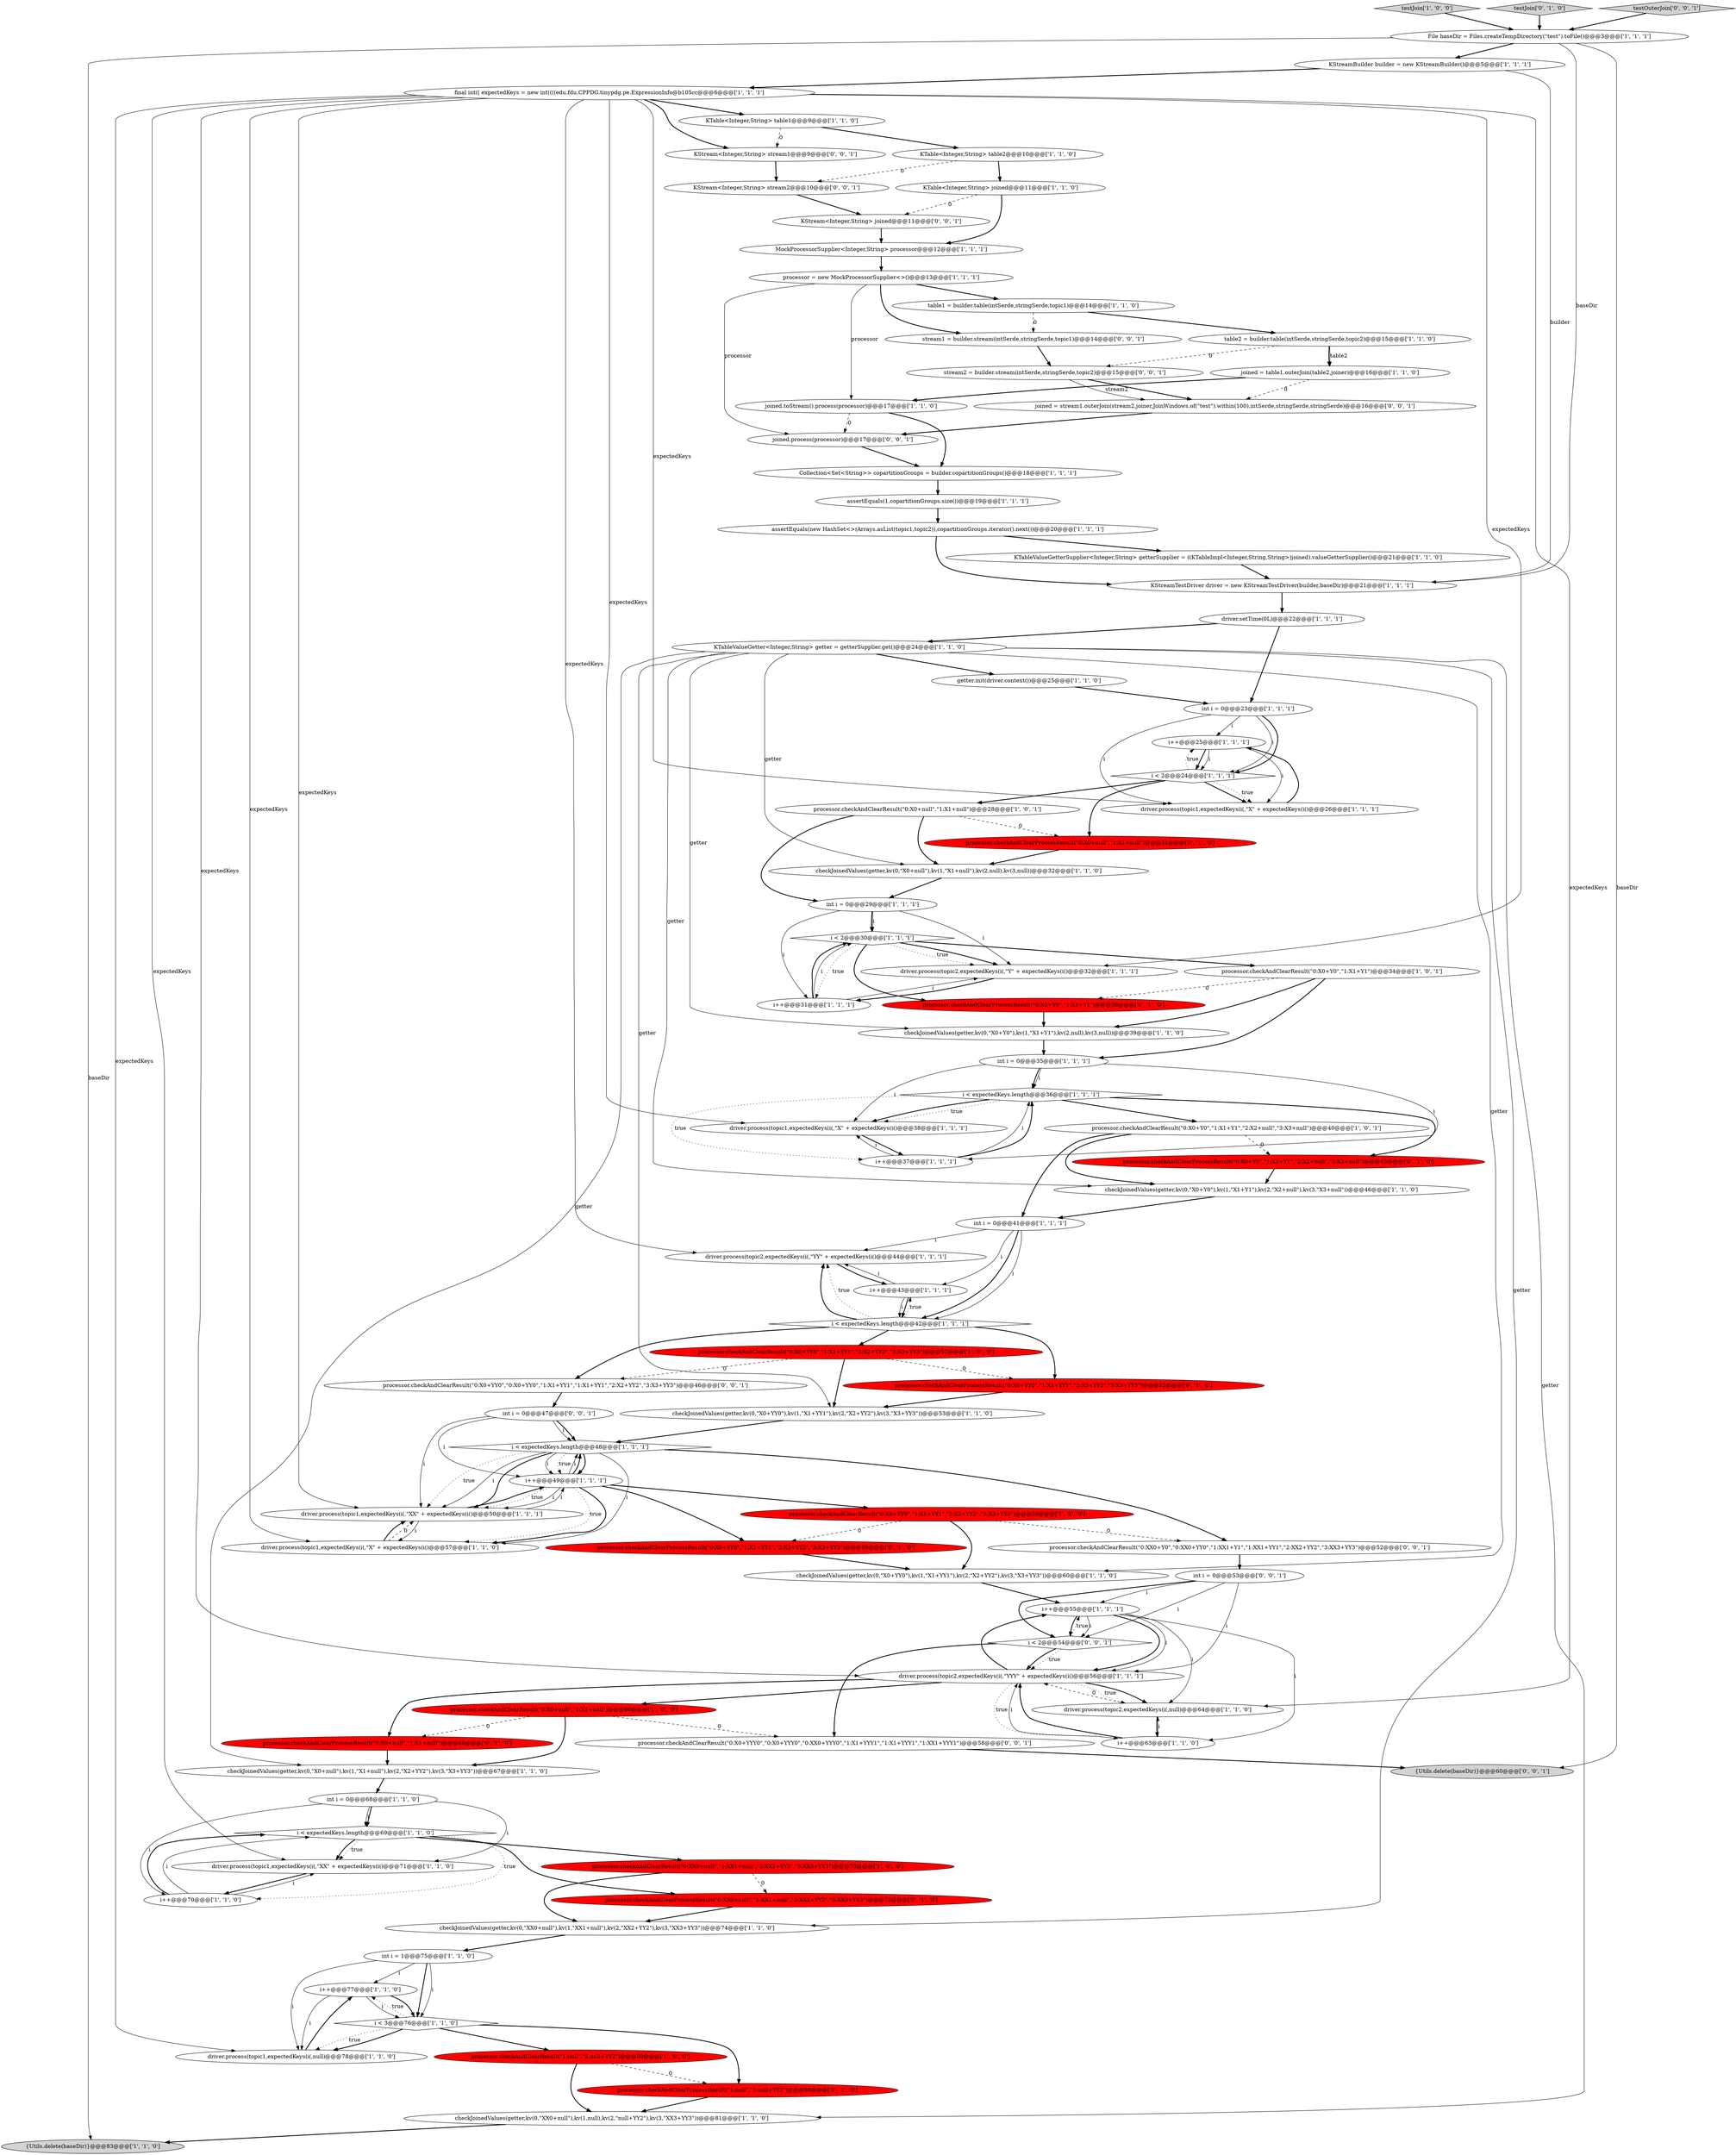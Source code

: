 digraph {
7 [style = filled, label = "testJoin['1', '0', '0']", fillcolor = lightgray, shape = diamond image = "AAA0AAABBB1BBB"];
40 [style = filled, label = "processor.checkAndClearResult(\"0:X0+Y0\",\"1:X1+Y1\",\"2:X2+null\",\"3:X3+null\")@@@40@@@['1', '0', '1']", fillcolor = white, shape = ellipse image = "AAA0AAABBB1BBB"];
9 [style = filled, label = "{Utils.delete(baseDir)}@@@83@@@['1', '1', '0']", fillcolor = lightgray, shape = ellipse image = "AAA0AAABBB1BBB"];
26 [style = filled, label = "final int(( expectedKeys = new int((((edu.fdu.CPPDG.tinypdg.pe.ExpressionInfo@b105cc@@@6@@@['1', '1', '1']", fillcolor = white, shape = ellipse image = "AAA0AAABBB1BBB"];
32 [style = filled, label = "int i = 0@@@23@@@['1', '1', '1']", fillcolor = white, shape = ellipse image = "AAA0AAABBB1BBB"];
18 [style = filled, label = "KTable<Integer,String> joined@@@11@@@['1', '1', '0']", fillcolor = white, shape = ellipse image = "AAA0AAABBB1BBB"];
29 [style = filled, label = "processor.checkAndClearResult(\"1:null\",\"2:null+YY2\")@@@80@@@['1', '0', '0']", fillcolor = red, shape = ellipse image = "AAA1AAABBB1BBB"];
45 [style = filled, label = "driver.process(topic2,expectedKeys(i(,\"YY\" + expectedKeys(i()@@@44@@@['1', '1', '1']", fillcolor = white, shape = ellipse image = "AAA0AAABBB1BBB"];
10 [style = filled, label = "joined = table1.outerJoin(table2,joiner)@@@16@@@['1', '1', '0']", fillcolor = white, shape = ellipse image = "AAA0AAABBB1BBB"];
83 [style = filled, label = "KStream<Integer,String> stream2@@@10@@@['0', '0', '1']", fillcolor = white, shape = ellipse image = "AAA0AAABBB3BBB"];
47 [style = filled, label = "MockProcessorSupplier<Integer,String> processor@@@12@@@['1', '1', '1']", fillcolor = white, shape = ellipse image = "AAA0AAABBB1BBB"];
12 [style = filled, label = "File baseDir = Files.createTempDirectory(\"test\").toFile()@@@3@@@['1', '1', '1']", fillcolor = white, shape = ellipse image = "AAA0AAABBB1BBB"];
27 [style = filled, label = "table2 = builder.table(intSerde,stringSerde,topic2)@@@15@@@['1', '1', '0']", fillcolor = white, shape = ellipse image = "AAA0AAABBB1BBB"];
56 [style = filled, label = "i++@@@77@@@['1', '1', '0']", fillcolor = white, shape = ellipse image = "AAA0AAABBB1BBB"];
34 [style = filled, label = "processor.checkAndClearResult(\"0:X0+null\",\"1:X1+null\")@@@66@@@['1', '0', '0']", fillcolor = red, shape = ellipse image = "AAA1AAABBB1BBB"];
74 [style = filled, label = "processor.checkAndClearProcessResult(\"0:XX0+null\",\"1:XX1+null\",\"2:XX2+YY2\",\"3:XX3+YY3\")@@@73@@@['0', '1', '0']", fillcolor = red, shape = ellipse image = "AAA1AAABBB2BBB"];
49 [style = filled, label = "i < expectedKeys.length@@@42@@@['1', '1', '1']", fillcolor = white, shape = diamond image = "AAA0AAABBB1BBB"];
57 [style = filled, label = "KTableValueGetter<Integer,String> getter = getterSupplier.get()@@@24@@@['1', '1', '0']", fillcolor = white, shape = ellipse image = "AAA0AAABBB1BBB"];
81 [style = filled, label = "i < 2@@@54@@@['0', '0', '1']", fillcolor = white, shape = diamond image = "AAA0AAABBB3BBB"];
22 [style = filled, label = "processor.checkAndClearResult(\"0:X0+Y0\",\"1:X1+Y1\")@@@34@@@['1', '0', '1']", fillcolor = white, shape = ellipse image = "AAA0AAABBB1BBB"];
67 [style = filled, label = "i++@@@25@@@['1', '1', '1']", fillcolor = white, shape = ellipse image = "AAA0AAABBB1BBB"];
35 [style = filled, label = "KTableValueGetterSupplier<Integer,String> getterSupplier = ((KTableImpl<Integer,String,String>)joined).valueGetterSupplier()@@@21@@@['1', '1', '0']", fillcolor = white, shape = ellipse image = "AAA0AAABBB1BBB"];
5 [style = filled, label = "joined.toStream().process(processor)@@@17@@@['1', '1', '0']", fillcolor = white, shape = ellipse image = "AAA0AAABBB1BBB"];
42 [style = filled, label = "processor.checkAndClearResult(\"0:X0+YY0\",\"1:X1+YY1\",\"2:X2+YY2\",\"3:X3+YY3\")@@@59@@@['1', '0', '0']", fillcolor = red, shape = ellipse image = "AAA1AAABBB1BBB"];
62 [style = filled, label = "Collection<Set<String>> copartitionGroups = builder.copartitionGroups()@@@18@@@['1', '1', '1']", fillcolor = white, shape = ellipse image = "AAA0AAABBB1BBB"];
11 [style = filled, label = "i < expectedKeys.length@@@36@@@['1', '1', '1']", fillcolor = white, shape = diamond image = "AAA0AAABBB1BBB"];
3 [style = filled, label = "driver.process(topic2,expectedKeys(i(,null)@@@64@@@['1', '1', '0']", fillcolor = white, shape = ellipse image = "AAA0AAABBB1BBB"];
73 [style = filled, label = "processor.checkAndClearProcessResult(\"0:X0+YY0\",\"1:X1+YY1\",\"2:X2+YY2\",\"3:X3+YY3\")@@@52@@@['0', '1', '0']", fillcolor = red, shape = ellipse image = "AAA1AAABBB2BBB"];
63 [style = filled, label = "KTable<Integer,String> table2@@@10@@@['1', '1', '0']", fillcolor = white, shape = ellipse image = "AAA0AAABBB1BBB"];
21 [style = filled, label = "i < expectedKeys.length@@@69@@@['1', '1', '0']", fillcolor = white, shape = diamond image = "AAA0AAABBB1BBB"];
80 [style = filled, label = "stream2 = builder.stream(intSerde,stringSerde,topic2)@@@15@@@['0', '0', '1']", fillcolor = white, shape = ellipse image = "AAA0AAABBB3BBB"];
61 [style = filled, label = "processor.checkAndClearResult(\"0:XX0+null\",\"1:XX1+null\",\"2:XX2+YY2\",\"3:XX3+YY3\")@@@73@@@['1', '0', '0']", fillcolor = red, shape = ellipse image = "AAA1AAABBB1BBB"];
76 [style = filled, label = "processor.checkAndClearProcessResult(\"1:null\",\"2:null+YY2\")@@@80@@@['0', '1', '0']", fillcolor = red, shape = ellipse image = "AAA1AAABBB2BBB"];
46 [style = filled, label = "i++@@@49@@@['1', '1', '1']", fillcolor = white, shape = ellipse image = "AAA0AAABBB1BBB"];
65 [style = filled, label = "int i = 0@@@29@@@['1', '1', '1']", fillcolor = white, shape = ellipse image = "AAA0AAABBB1BBB"];
44 [style = filled, label = "int i = 0@@@68@@@['1', '1', '0']", fillcolor = white, shape = ellipse image = "AAA0AAABBB1BBB"];
52 [style = filled, label = "assertEquals(1,copartitionGroups.size())@@@19@@@['1', '1', '1']", fillcolor = white, shape = ellipse image = "AAA0AAABBB1BBB"];
66 [style = filled, label = "processor = new MockProcessorSupplier<>()@@@13@@@['1', '1', '1']", fillcolor = white, shape = ellipse image = "AAA0AAABBB1BBB"];
53 [style = filled, label = "checkJoinedValues(getter,kv(0,\"X0+Y0\"),kv(1,\"X1+Y1\"),kv(2,null),kv(3,null))@@@39@@@['1', '1', '0']", fillcolor = white, shape = ellipse image = "AAA0AAABBB1BBB"];
58 [style = filled, label = "getter.init(driver.context())@@@25@@@['1', '1', '0']", fillcolor = white, shape = ellipse image = "AAA0AAABBB1BBB"];
20 [style = filled, label = "int i = 0@@@41@@@['1', '1', '1']", fillcolor = white, shape = ellipse image = "AAA0AAABBB1BBB"];
36 [style = filled, label = "checkJoinedValues(getter,kv(0,\"XX0+null\"),kv(1,\"XX1+null\"),kv(2,\"XX2+YY2\"),kv(3,\"XX3+YY3\"))@@@74@@@['1', '1', '0']", fillcolor = white, shape = ellipse image = "AAA0AAABBB1BBB"];
86 [style = filled, label = "KStream<Integer,String> stream1@@@9@@@['0', '0', '1']", fillcolor = white, shape = ellipse image = "AAA0AAABBB3BBB"];
68 [style = filled, label = "driver.process(topic1,expectedKeys(i(,\"X\" + expectedKeys(i()@@@26@@@['1', '1', '1']", fillcolor = white, shape = ellipse image = "AAA0AAABBB1BBB"];
1 [style = filled, label = "driver.process(topic1,expectedKeys(i(,\"X\" + expectedKeys(i()@@@38@@@['1', '1', '1']", fillcolor = white, shape = ellipse image = "AAA0AAABBB1BBB"];
78 [style = filled, label = "processor.checkAndClearProcessResult(\"0:X0+null\",\"1:X1+null\")@@@66@@@['0', '1', '0']", fillcolor = red, shape = ellipse image = "AAA1AAABBB2BBB"];
15 [style = filled, label = "driver.setTime(0L)@@@22@@@['1', '1', '1']", fillcolor = white, shape = ellipse image = "AAA0AAABBB1BBB"];
43 [style = filled, label = "i < 2@@@30@@@['1', '1', '1']", fillcolor = white, shape = diamond image = "AAA0AAABBB1BBB"];
25 [style = filled, label = "driver.process(topic1,expectedKeys(i(,\"XX\" + expectedKeys(i()@@@50@@@['1', '1', '1']", fillcolor = white, shape = ellipse image = "AAA0AAABBB1BBB"];
75 [style = filled, label = "testJoin['0', '1', '0']", fillcolor = lightgray, shape = diamond image = "AAA0AAABBB2BBB"];
82 [style = filled, label = "int i = 0@@@47@@@['0', '0', '1']", fillcolor = white, shape = ellipse image = "AAA0AAABBB3BBB"];
85 [style = filled, label = "joined = stream1.outerJoin(stream2,joiner,JoinWindows.of(\"test\").within(100),intSerde,stringSerde,stringSerde)@@@16@@@['0', '0', '1']", fillcolor = white, shape = ellipse image = "AAA0AAABBB3BBB"];
39 [style = filled, label = "int i = 0@@@35@@@['1', '1', '1']", fillcolor = white, shape = ellipse image = "AAA0AAABBB1BBB"];
30 [style = filled, label = "driver.process(topic2,expectedKeys(i(,\"Y\" + expectedKeys(i()@@@32@@@['1', '1', '1']", fillcolor = white, shape = ellipse image = "AAA0AAABBB1BBB"];
54 [style = filled, label = "checkJoinedValues(getter,kv(0,\"XX0+null\"),kv(1,null),kv(2,\"null+YY2\"),kv(3,\"XX3+YY3\"))@@@81@@@['1', '1', '0']", fillcolor = white, shape = ellipse image = "AAA0AAABBB1BBB"];
50 [style = filled, label = "processor.checkAndClearResult(\"0:X0+null\",\"1:X1+null\")@@@28@@@['1', '0', '1']", fillcolor = white, shape = ellipse image = "AAA0AAABBB1BBB"];
89 [style = filled, label = "processor.checkAndClearResult(\"0:X0+YY0\",\"0:X0+YY0\",\"1:X1+YY1\",\"1:X1+YY1\",\"2:X2+YY2\",\"3:X3+YY3\")@@@46@@@['0', '0', '1']", fillcolor = white, shape = ellipse image = "AAA0AAABBB3BBB"];
37 [style = filled, label = "int i = 1@@@75@@@['1', '1', '0']", fillcolor = white, shape = ellipse image = "AAA0AAABBB1BBB"];
23 [style = filled, label = "i++@@@55@@@['1', '1', '1']", fillcolor = white, shape = ellipse image = "AAA0AAABBB1BBB"];
93 [style = filled, label = "KStream<Integer,String> joined@@@11@@@['0', '0', '1']", fillcolor = white, shape = ellipse image = "AAA0AAABBB3BBB"];
92 [style = filled, label = "processor.checkAndClearResult(\"0:X0+YYY0\",\"0:X0+YYY0\",\"0:XX0+YYY0\",\"1:X1+YYY1\",\"1:X1+YYY1\",\"1:XX1+YYY1\")@@@58@@@['0', '0', '1']", fillcolor = white, shape = ellipse image = "AAA0AAABBB3BBB"];
90 [style = filled, label = "joined.process(processor)@@@17@@@['0', '0', '1']", fillcolor = white, shape = ellipse image = "AAA0AAABBB3BBB"];
16 [style = filled, label = "driver.process(topic2,expectedKeys(i(,\"YYY\" + expectedKeys(i()@@@56@@@['1', '1', '1']", fillcolor = white, shape = ellipse image = "AAA0AAABBB1BBB"];
6 [style = filled, label = "checkJoinedValues(getter,kv(0,\"X0+null\"),kv(1,\"X1+null\"),kv(2,\"X2+YY2\"),kv(3,\"X3+YY3\"))@@@67@@@['1', '1', '0']", fillcolor = white, shape = ellipse image = "AAA0AAABBB1BBB"];
64 [style = filled, label = "KTable<Integer,String> table1@@@9@@@['1', '1', '0']", fillcolor = white, shape = ellipse image = "AAA0AAABBB1BBB"];
79 [style = filled, label = "int i = 0@@@53@@@['0', '0', '1']", fillcolor = white, shape = ellipse image = "AAA0AAABBB3BBB"];
87 [style = filled, label = "stream1 = builder.stream(intSerde,stringSerde,topic1)@@@14@@@['0', '0', '1']", fillcolor = white, shape = ellipse image = "AAA0AAABBB3BBB"];
71 [style = filled, label = "processor.checkAndClearProcessResult(\"0:X0+Y0\",\"1:X1+Y1\",\"2:X2+null\",\"3:X3+null\")@@@45@@@['0', '1', '0']", fillcolor = red, shape = ellipse image = "AAA1AAABBB2BBB"];
33 [style = filled, label = "driver.process(topic1,expectedKeys(i(,\"X\" + expectedKeys(i()@@@57@@@['1', '1', '0']", fillcolor = white, shape = ellipse image = "AAA0AAABBB1BBB"];
72 [style = filled, label = "processor.checkAndClearProcessResult(\"0:X0+Y0\",\"1:X1+Y1\")@@@38@@@['0', '1', '0']", fillcolor = red, shape = ellipse image = "AAA1AAABBB2BBB"];
8 [style = filled, label = "assertEquals(new HashSet<>(Arrays.asList(topic1,topic2)),copartitionGroups.iterator().next())@@@20@@@['1', '1', '1']", fillcolor = white, shape = ellipse image = "AAA0AAABBB1BBB"];
59 [style = filled, label = "i++@@@43@@@['1', '1', '1']", fillcolor = white, shape = ellipse image = "AAA0AAABBB1BBB"];
70 [style = filled, label = "processor.checkAndClearProcessResult(\"0:X0+YY0\",\"1:X1+YY1\",\"2:X2+YY2\",\"3:X3+YY3\")@@@59@@@['0', '1', '0']", fillcolor = red, shape = ellipse image = "AAA1AAABBB2BBB"];
60 [style = filled, label = "driver.process(topic1,expectedKeys(i(,\"XX\" + expectedKeys(i()@@@71@@@['1', '1', '0']", fillcolor = white, shape = ellipse image = "AAA0AAABBB1BBB"];
91 [style = filled, label = "testOuterJoin['0', '0', '1']", fillcolor = lightgray, shape = diamond image = "AAA0AAABBB3BBB"];
77 [style = filled, label = "processor.checkAndClearProcessResult(\"0:X0+null\",\"1:X1+null\")@@@31@@@['0', '1', '0']", fillcolor = red, shape = ellipse image = "AAA1AAABBB2BBB"];
14 [style = filled, label = "i++@@@31@@@['1', '1', '1']", fillcolor = white, shape = ellipse image = "AAA0AAABBB1BBB"];
41 [style = filled, label = "KStreamTestDriver driver = new KStreamTestDriver(builder,baseDir)@@@21@@@['1', '1', '1']", fillcolor = white, shape = ellipse image = "AAA0AAABBB1BBB"];
24 [style = filled, label = "checkJoinedValues(getter,kv(0,\"X0+YY0\"),kv(1,\"X1+YY1\"),kv(2,\"X2+YY2\"),kv(3,\"X3+YY3\"))@@@60@@@['1', '1', '0']", fillcolor = white, shape = ellipse image = "AAA0AAABBB1BBB"];
31 [style = filled, label = "processor.checkAndClearResult(\"0:X0+YY0\",\"1:X1+YY1\",\"2:X2+YY2\",\"3:X3+YY3\")@@@52@@@['1', '0', '0']", fillcolor = red, shape = ellipse image = "AAA1AAABBB1BBB"];
38 [style = filled, label = "i < 2@@@24@@@['1', '1', '1']", fillcolor = white, shape = diamond image = "AAA0AAABBB1BBB"];
19 [style = filled, label = "i < expectedKeys.length@@@48@@@['1', '1', '1']", fillcolor = white, shape = diamond image = "AAA0AAABBB1BBB"];
55 [style = filled, label = "i++@@@63@@@['1', '1', '0']", fillcolor = white, shape = ellipse image = "AAA0AAABBB1BBB"];
84 [style = filled, label = "processor.checkAndClearResult(\"0:XX0+Y0\",\"0:XX0+YY0\",\"1:XX1+Y1\",\"1:XX1+YY1\",\"2:XX2+YY2\",\"3:XX3+YY3\")@@@52@@@['0', '0', '1']", fillcolor = white, shape = ellipse image = "AAA0AAABBB3BBB"];
88 [style = filled, label = "{Utils.delete(baseDir)}@@@60@@@['0', '0', '1']", fillcolor = lightgray, shape = ellipse image = "AAA0AAABBB3BBB"];
28 [style = filled, label = "i++@@@37@@@['1', '1', '1']", fillcolor = white, shape = ellipse image = "AAA0AAABBB1BBB"];
69 [style = filled, label = "i++@@@70@@@['1', '1', '0']", fillcolor = white, shape = ellipse image = "AAA0AAABBB1BBB"];
2 [style = filled, label = "checkJoinedValues(getter,kv(0,\"X0+YY0\"),kv(1,\"X1+YY1\"),kv(2,\"X2+YY2\"),kv(3,\"X3+YY3\"))@@@53@@@['1', '1', '0']", fillcolor = white, shape = ellipse image = "AAA0AAABBB1BBB"];
48 [style = filled, label = "checkJoinedValues(getter,kv(0,\"X0+Y0\"),kv(1,\"X1+Y1\"),kv(2,\"X2+null\"),kv(3,\"X3+null\"))@@@46@@@['1', '1', '0']", fillcolor = white, shape = ellipse image = "AAA0AAABBB1BBB"];
51 [style = filled, label = "KStreamBuilder builder = new KStreamBuilder()@@@5@@@['1', '1', '1']", fillcolor = white, shape = ellipse image = "AAA0AAABBB1BBB"];
4 [style = filled, label = "checkJoinedValues(getter,kv(0,\"X0+null\"),kv(1,\"X1+null\"),kv(2,null),kv(3,null))@@@32@@@['1', '1', '0']", fillcolor = white, shape = ellipse image = "AAA0AAABBB1BBB"];
13 [style = filled, label = "table1 = builder.table(intSerde,stringSerde,topic1)@@@14@@@['1', '1', '0']", fillcolor = white, shape = ellipse image = "AAA0AAABBB1BBB"];
0 [style = filled, label = "i < 3@@@76@@@['1', '1', '0']", fillcolor = white, shape = diamond image = "AAA0AAABBB1BBB"];
17 [style = filled, label = "driver.process(topic1,expectedKeys(i(,null)@@@78@@@['1', '1', '0']", fillcolor = white, shape = ellipse image = "AAA0AAABBB1BBB"];
23->55 [style = solid, label="i"];
55->3 [style = solid, label="i"];
37->0 [style = bold, label=""];
52->8 [style = bold, label=""];
59->49 [style = bold, label=""];
69->21 [style = bold, label=""];
41->15 [style = bold, label=""];
21->74 [style = bold, label=""];
84->79 [style = bold, label=""];
35->41 [style = bold, label=""];
51->41 [style = solid, label="builder"];
58->32 [style = bold, label=""];
56->17 [style = solid, label="i"];
39->28 [style = solid, label="i"];
11->1 [style = dotted, label="true"];
31->73 [style = dashed, label="0"];
57->58 [style = bold, label=""];
71->48 [style = bold, label=""];
40->20 [style = bold, label=""];
26->60 [style = solid, label="expectedKeys"];
15->57 [style = bold, label=""];
55->16 [style = solid, label="i"];
53->39 [style = bold, label=""];
65->30 [style = solid, label="i"];
50->65 [style = bold, label=""];
38->50 [style = bold, label=""];
81->92 [style = bold, label=""];
72->53 [style = bold, label=""];
66->5 [style = solid, label="processor"];
1->28 [style = bold, label=""];
91->12 [style = bold, label=""];
26->45 [style = solid, label="expectedKeys"];
14->30 [style = solid, label="i"];
33->25 [style = bold, label=""];
83->93 [style = bold, label=""];
59->45 [style = solid, label="i"];
63->83 [style = dashed, label="0"];
27->10 [style = solid, label="table2"];
43->14 [style = dotted, label="true"];
51->26 [style = bold, label=""];
12->88 [style = solid, label="baseDir"];
11->71 [style = bold, label=""];
11->28 [style = dotted, label="true"];
30->14 [style = bold, label=""];
31->89 [style = dashed, label="0"];
14->43 [style = solid, label="i"];
26->68 [style = solid, label="expectedKeys"];
21->61 [style = bold, label=""];
44->60 [style = solid, label="i"];
21->60 [style = dotted, label="true"];
26->86 [style = bold, label=""];
12->9 [style = solid, label="baseDir"];
40->71 [style = dashed, label="0"];
26->64 [style = bold, label=""];
67->38 [style = bold, label=""];
39->1 [style = solid, label="i"];
16->3 [style = bold, label=""];
46->42 [style = bold, label=""];
34->92 [style = dashed, label="0"];
79->23 [style = solid, label="i"];
44->21 [style = bold, label=""];
66->13 [style = bold, label=""];
57->4 [style = solid, label="getter"];
0->56 [style = dotted, label="true"];
22->72 [style = dashed, label="0"];
10->85 [style = dashed, label="0"];
63->18 [style = bold, label=""];
0->17 [style = bold, label=""];
46->19 [style = solid, label="i"];
73->2 [style = bold, label=""];
85->90 [style = bold, label=""];
45->59 [style = bold, label=""];
80->85 [style = bold, label=""];
16->34 [style = bold, label=""];
50->77 [style = dashed, label="0"];
5->90 [style = dashed, label="0"];
31->2 [style = bold, label=""];
0->29 [style = bold, label=""];
57->2 [style = solid, label="getter"];
32->68 [style = solid, label="i"];
4->65 [style = bold, label=""];
79->81 [style = bold, label=""];
46->33 [style = dotted, label="true"];
16->78 [style = bold, label=""];
26->17 [style = solid, label="expectedKeys"];
18->93 [style = dashed, label="0"];
14->43 [style = bold, label=""];
38->68 [style = bold, label=""];
19->25 [style = bold, label=""];
49->73 [style = bold, label=""];
12->51 [style = bold, label=""];
5->62 [style = bold, label=""];
76->54 [style = bold, label=""];
28->11 [style = solid, label="i"];
67->38 [style = solid, label="i"];
43->30 [style = dotted, label="true"];
21->69 [style = dotted, label="true"];
19->25 [style = solid, label="i"];
44->69 [style = solid, label="i"];
79->16 [style = solid, label="i"];
61->74 [style = dashed, label="0"];
26->33 [style = solid, label="expectedKeys"];
49->31 [style = bold, label=""];
43->22 [style = bold, label=""];
46->33 [style = bold, label=""];
49->59 [style = dotted, label="true"];
33->25 [style = dashed, label="0"];
21->60 [style = bold, label=""];
46->19 [style = bold, label=""];
28->1 [style = solid, label="i"];
19->46 [style = bold, label=""];
36->37 [style = bold, label=""];
19->46 [style = solid, label="i"];
37->17 [style = solid, label="i"];
70->24 [style = bold, label=""];
81->23 [style = dotted, label="true"];
90->62 [style = bold, label=""];
82->19 [style = bold, label=""];
19->33 [style = solid, label="i"];
25->46 [style = solid, label="i"];
46->25 [style = dotted, label="true"];
81->16 [style = dotted, label="true"];
49->45 [style = bold, label=""];
8->41 [style = bold, label=""];
69->21 [style = solid, label="i"];
18->47 [style = bold, label=""];
59->49 [style = solid, label="i"];
16->55 [style = dotted, label="true"];
27->80 [style = dashed, label="0"];
3->16 [style = dashed, label="0"];
50->4 [style = bold, label=""];
57->36 [style = solid, label="getter"];
16->23 [style = bold, label=""];
23->81 [style = solid, label="i"];
78->6 [style = bold, label=""];
42->24 [style = bold, label=""];
43->72 [style = bold, label=""];
20->59 [style = solid, label="i"];
3->55 [style = bold, label=""];
6->44 [style = bold, label=""];
29->54 [style = bold, label=""];
8->35 [style = bold, label=""];
86->83 [style = bold, label=""];
66->87 [style = bold, label=""];
61->36 [style = bold, label=""];
12->41 [style = solid, label="baseDir"];
49->45 [style = dotted, label="true"];
46->70 [style = bold, label=""];
77->4 [style = bold, label=""];
42->84 [style = dashed, label="0"];
46->25 [style = solid, label="i"];
57->24 [style = solid, label="getter"];
13->27 [style = bold, label=""];
93->47 [style = bold, label=""];
10->5 [style = bold, label=""];
39->11 [style = solid, label="i"];
27->10 [style = bold, label=""];
44->21 [style = solid, label="i"];
25->33 [style = solid, label="i"];
22->39 [style = bold, label=""];
20->49 [style = bold, label=""];
65->43 [style = solid, label="i"];
49->89 [style = bold, label=""];
89->82 [style = bold, label=""];
55->16 [style = bold, label=""];
26->3 [style = solid, label="expectedKeys"];
60->69 [style = bold, label=""];
82->46 [style = solid, label="i"];
57->6 [style = solid, label="getter"];
24->23 [style = bold, label=""];
26->16 [style = solid, label="expectedKeys"];
38->68 [style = dotted, label="true"];
42->70 [style = dashed, label="0"];
19->84 [style = bold, label=""];
69->60 [style = solid, label="i"];
23->16 [style = bold, label=""];
20->45 [style = solid, label="i"];
2->19 [style = bold, label=""];
19->25 [style = dotted, label="true"];
57->48 [style = solid, label="getter"];
34->78 [style = dashed, label="0"];
29->76 [style = dashed, label="0"];
40->48 [style = bold, label=""];
68->67 [style = bold, label=""];
11->1 [style = bold, label=""];
7->12 [style = bold, label=""];
62->52 [style = bold, label=""];
65->43 [style = bold, label=""];
66->90 [style = solid, label="processor"];
47->66 [style = bold, label=""];
28->11 [style = bold, label=""];
64->63 [style = bold, label=""];
82->19 [style = solid, label="i"];
38->67 [style = dotted, label="true"];
37->56 [style = solid, label="i"];
38->77 [style = bold, label=""];
74->36 [style = bold, label=""];
92->88 [style = bold, label=""];
56->0 [style = bold, label=""];
25->46 [style = bold, label=""];
26->30 [style = solid, label="expectedKeys"];
57->54 [style = solid, label="getter"];
80->85 [style = solid, label="stream2"];
39->11 [style = bold, label=""];
11->40 [style = bold, label=""];
81->16 [style = bold, label=""];
16->3 [style = dotted, label="true"];
43->30 [style = bold, label=""];
23->16 [style = solid, label="i"];
26->1 [style = solid, label="expectedKeys"];
0->76 [style = bold, label=""];
32->38 [style = solid, label="i"];
32->38 [style = bold, label=""];
67->68 [style = solid, label="i"];
56->0 [style = solid, label="i"];
64->86 [style = dashed, label="0"];
22->53 [style = bold, label=""];
20->49 [style = solid, label="i"];
37->0 [style = solid, label="i"];
48->20 [style = bold, label=""];
34->6 [style = bold, label=""];
54->9 [style = bold, label=""];
19->46 [style = dotted, label="true"];
57->53 [style = solid, label="getter"];
82->25 [style = solid, label="i"];
87->80 [style = bold, label=""];
65->14 [style = solid, label="i"];
0->17 [style = dotted, label="true"];
75->12 [style = bold, label=""];
26->25 [style = solid, label="expectedKeys"];
17->56 [style = bold, label=""];
13->87 [style = dashed, label="0"];
32->67 [style = solid, label="i"];
15->32 [style = bold, label=""];
23->81 [style = bold, label=""];
23->3 [style = solid, label="i"];
79->81 [style = solid, label="i"];
}
